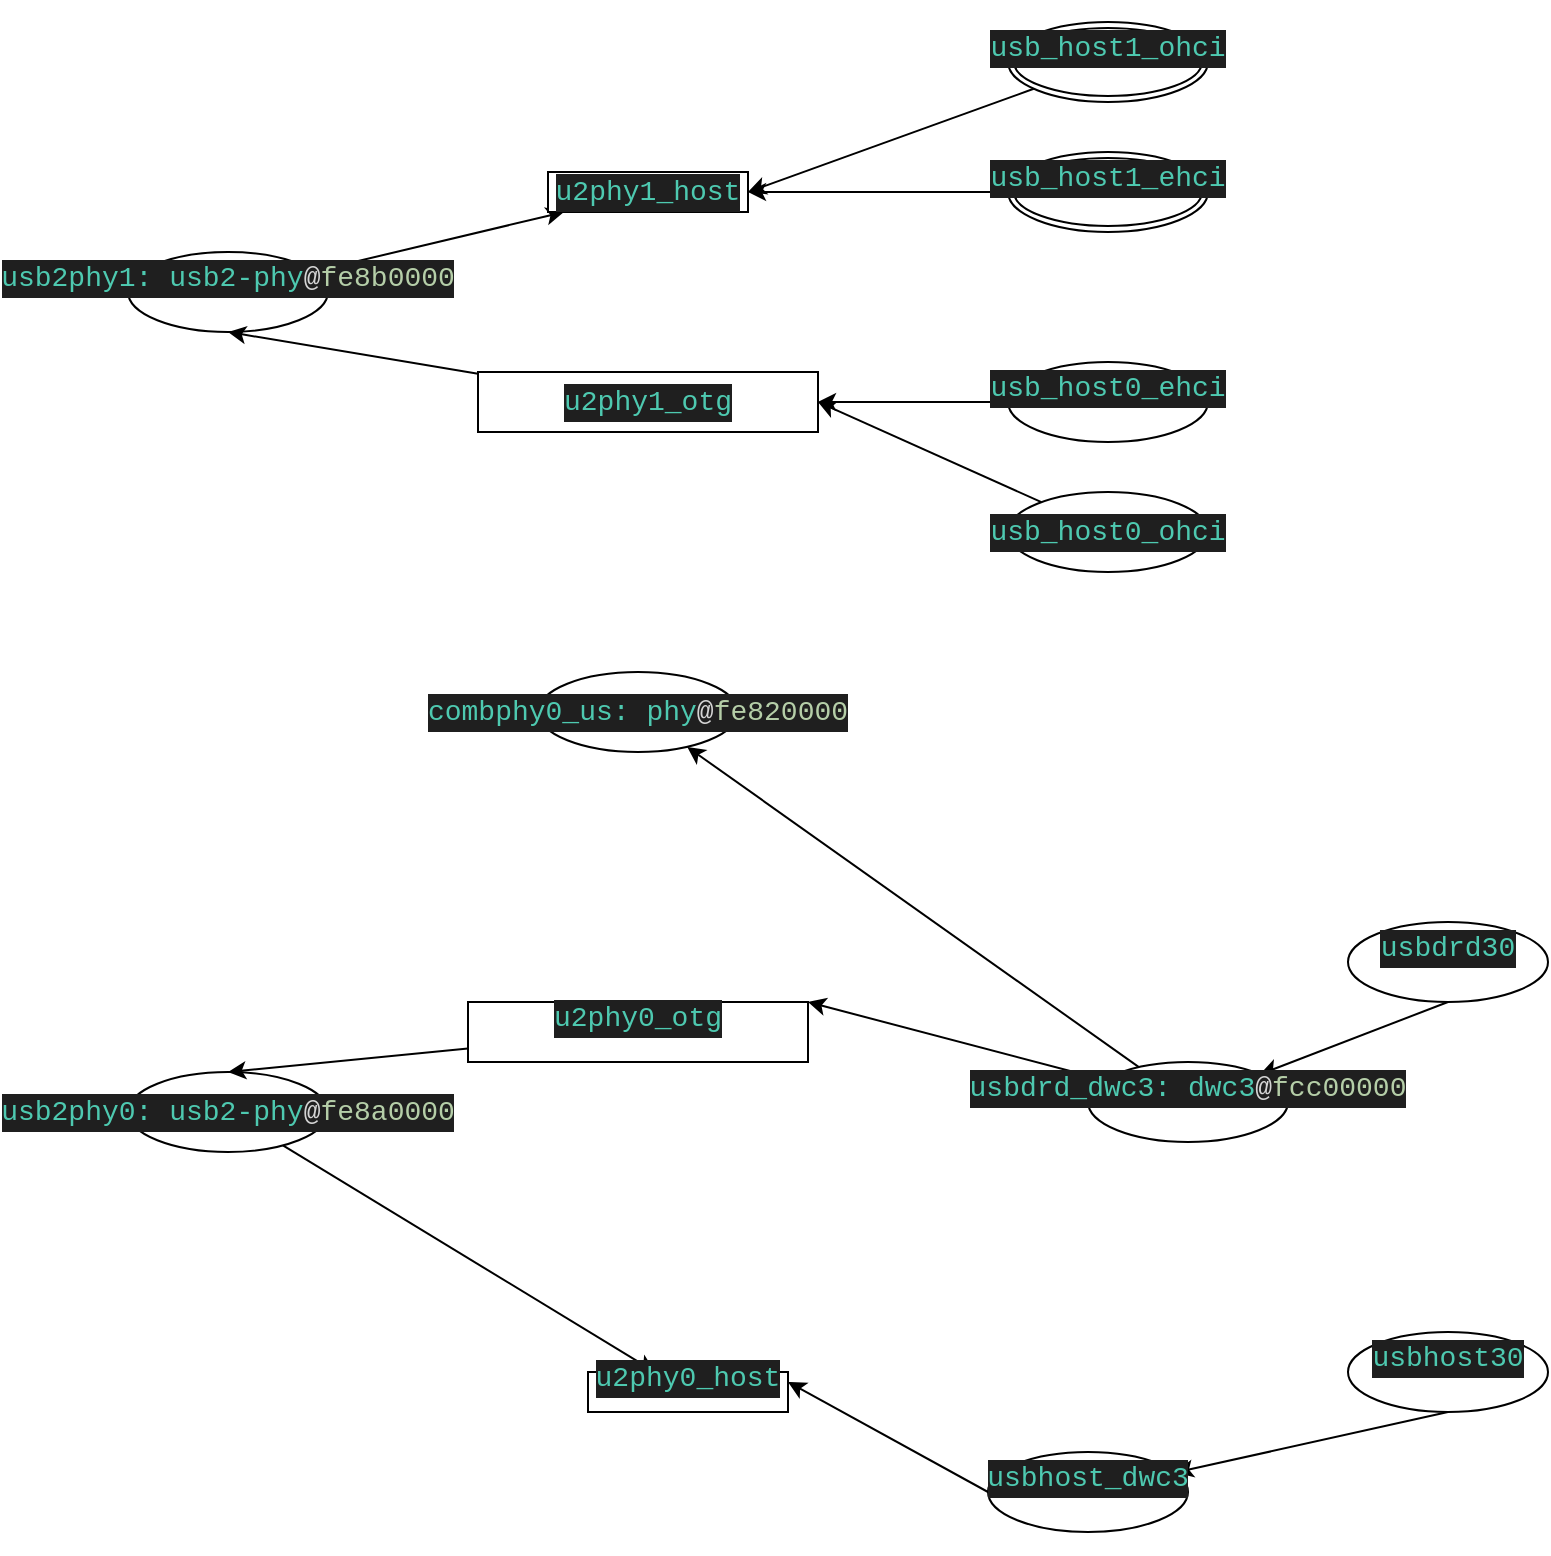 <mxfile version="24.6.3" type="github">
  <diagram name="第 1 页" id="zEXDD2FExHUsoHwwKP6a">
    <mxGraphModel dx="2414" dy="746" grid="1" gridSize="10" guides="1" tooltips="1" connect="1" arrows="1" fold="1" page="1" pageScale="1" pageWidth="980" pageHeight="1390" math="0" shadow="0">
      <root>
        <mxCell id="0" />
        <mxCell id="1" parent="0" />
        <mxCell id="-ZJLZdZ9we6RsXmH68CS-5" value="" style="rounded=0;orthogonalLoop=1;jettySize=auto;html=1;" edge="1" parent="1" source="-ZJLZdZ9we6RsXmH68CS-1" target="-ZJLZdZ9we6RsXmH68CS-4">
          <mxGeometry relative="1" as="geometry" />
        </mxCell>
        <mxCell id="-ZJLZdZ9we6RsXmH68CS-1" value="&lt;div style=&quot;color: rgb(204, 204, 204); background-color: rgb(31, 31, 31); font-family: Consolas, &amp;quot;Courier New&amp;quot;, monospace; font-size: 14px; line-height: 19px; white-space: pre;&quot;&gt;&lt;span style=&quot;color: #4ec9b0;&quot;&gt;usb2phy0:&lt;/span&gt; &lt;span style=&quot;color: #4ec9b0;&quot;&gt;usb2-phy&lt;/span&gt;&lt;span style=&quot;color: #d4d4d4;&quot;&gt;@&lt;/span&gt;&lt;span style=&quot;color: #b5cea8;&quot;&gt;fe8a0000&lt;/span&gt;&lt;/div&gt;" style="ellipse;whiteSpace=wrap;html=1;align=center;" vertex="1" parent="1">
          <mxGeometry x="10" y="605" width="100" height="40" as="geometry" />
        </mxCell>
        <mxCell id="-ZJLZdZ9we6RsXmH68CS-4" value="&#xa;&lt;div style=&quot;color: #cccccc;background-color: #1f1f1f;font-family: Consolas, &#39;Courier New&#39;, monospace;font-weight: normal;font-size: 14px;line-height: 19px;white-space: pre;&quot;&gt;&lt;div&gt;&lt;span style=&quot;color: #4ec9b0;&quot;&gt;u2phy0_host&lt;/span&gt;&lt;/div&gt;&lt;/div&gt;&#xa;&#xa;" style="whiteSpace=wrap;html=1;" vertex="1" parent="1">
          <mxGeometry x="240" y="755" width="100" height="20" as="geometry" />
        </mxCell>
        <mxCell id="-ZJLZdZ9we6RsXmH68CS-191" style="edgeStyle=none;rounded=0;orthogonalLoop=1;jettySize=auto;html=1;entryX=0.5;entryY=0;entryDx=0;entryDy=0;" edge="1" parent="1" source="-ZJLZdZ9we6RsXmH68CS-6" target="-ZJLZdZ9we6RsXmH68CS-1">
          <mxGeometry relative="1" as="geometry" />
        </mxCell>
        <mxCell id="-ZJLZdZ9we6RsXmH68CS-6" value="&#xa;&lt;div style=&quot;color: #cccccc;background-color: #1f1f1f;font-family: Consolas, &#39;Courier New&#39;, monospace;font-weight: normal;font-size: 14px;line-height: 19px;white-space: pre;&quot;&gt;&lt;div&gt;&lt;span style=&quot;color: #4ec9b0;&quot;&gt;u2phy0_otg&lt;/span&gt;&lt;/div&gt;&lt;/div&gt;&#xa;&#xa;" style="whiteSpace=wrap;html=1;" vertex="1" parent="1">
          <mxGeometry x="180" y="570" width="170" height="30" as="geometry" />
        </mxCell>
        <mxCell id="-ZJLZdZ9we6RsXmH68CS-10" value="" style="rounded=0;orthogonalLoop=1;jettySize=auto;html=1;" edge="1" parent="1" source="-ZJLZdZ9we6RsXmH68CS-11" target="-ZJLZdZ9we6RsXmH68CS-12">
          <mxGeometry relative="1" as="geometry" />
        </mxCell>
        <mxCell id="-ZJLZdZ9we6RsXmH68CS-11" value="&#xa;&lt;div style=&quot;color: #cccccc;background-color: #1f1f1f;font-family: Consolas, &#39;Courier New&#39;, monospace;font-weight: normal;font-size: 14px;line-height: 19px;white-space: pre;&quot;&gt;&lt;div&gt;&lt;span style=&quot;color: #4ec9b0;&quot;&gt;usb2phy1:&lt;/span&gt;&lt;span style=&quot;color: #cccccc;&quot;&gt; &lt;/span&gt;&lt;span style=&quot;color: #4ec9b0;&quot;&gt;usb2-phy&lt;/span&gt;&lt;span style=&quot;color: #d4d4d4;&quot;&gt;@&lt;/span&gt;&lt;span style=&quot;color: #b5cea8;&quot;&gt;fe8b0000&lt;/span&gt;&lt;/div&gt;&lt;/div&gt;&#xa;&#xa;" style="ellipse;whiteSpace=wrap;html=1;align=center;" vertex="1" parent="1">
          <mxGeometry x="10" y="195" width="100" height="40" as="geometry" />
        </mxCell>
        <mxCell id="-ZJLZdZ9we6RsXmH68CS-12" value="&lt;div style=&quot;color: rgb(204, 204, 204); background-color: rgb(31, 31, 31); font-family: Consolas, &amp;quot;Courier New&amp;quot;, monospace; font-size: 14px; line-height: 19px; white-space: pre;&quot;&gt;&lt;span style=&quot;color: #4ec9b0;&quot;&gt;u2phy1_host&lt;/span&gt;&lt;/div&gt;" style="whiteSpace=wrap;html=1;" vertex="1" parent="1">
          <mxGeometry x="220" y="155" width="100" height="20" as="geometry" />
        </mxCell>
        <mxCell id="-ZJLZdZ9we6RsXmH68CS-13" style="rounded=0;orthogonalLoop=1;jettySize=auto;html=1;entryX=0.5;entryY=1;entryDx=0;entryDy=0;" edge="1" parent="1" source="-ZJLZdZ9we6RsXmH68CS-14" target="-ZJLZdZ9we6RsXmH68CS-11">
          <mxGeometry relative="1" as="geometry" />
        </mxCell>
        <mxCell id="-ZJLZdZ9we6RsXmH68CS-14" value="&lt;div style=&quot;color: rgb(204, 204, 204); background-color: rgb(31, 31, 31); font-family: Consolas, &amp;quot;Courier New&amp;quot;, monospace; font-size: 14px; line-height: 19px; white-space: pre;&quot;&gt;&lt;span style=&quot;color: #4ec9b0;&quot;&gt;u2phy1_otg&lt;/span&gt;&lt;/div&gt;" style="whiteSpace=wrap;html=1;" vertex="1" parent="1">
          <mxGeometry x="185" y="255" width="170" height="30" as="geometry" />
        </mxCell>
        <mxCell id="-ZJLZdZ9we6RsXmH68CS-15" value="&lt;div style=&quot;color: rgb(204, 204, 204); background-color: rgb(31, 31, 31); font-family: Consolas, &amp;quot;Courier New&amp;quot;, monospace; font-size: 14px; line-height: 19px; white-space: pre;&quot;&gt;&lt;span style=&quot;color: #4ec9b0;&quot;&gt;combphy0_us:&lt;/span&gt; &lt;span style=&quot;color: #4ec9b0;&quot;&gt;phy&lt;/span&gt;&lt;span style=&quot;color: #d4d4d4;&quot;&gt;@&lt;/span&gt;&lt;span style=&quot;color: #b5cea8;&quot;&gt;fe820000&lt;/span&gt;&lt;/div&gt;" style="ellipse;whiteSpace=wrap;html=1;align=center;" vertex="1" parent="1">
          <mxGeometry x="215" y="405" width="100" height="40" as="geometry" />
        </mxCell>
        <mxCell id="-ZJLZdZ9we6RsXmH68CS-174" style="edgeStyle=orthogonalEdgeStyle;rounded=0;orthogonalLoop=1;jettySize=auto;html=1;entryX=1;entryY=0.5;entryDx=0;entryDy=0;" edge="1" parent="1" source="-ZJLZdZ9we6RsXmH68CS-16" target="-ZJLZdZ9we6RsXmH68CS-14">
          <mxGeometry relative="1" as="geometry" />
        </mxCell>
        <mxCell id="-ZJLZdZ9we6RsXmH68CS-16" value="&#xa;&lt;div style=&quot;color: #cccccc;background-color: #1f1f1f;font-family: Consolas, &#39;Courier New&#39;, monospace;font-weight: normal;font-size: 14px;line-height: 19px;white-space: pre;&quot;&gt;&lt;div&gt;&lt;span style=&quot;color: #4ec9b0;&quot;&gt;usb_host0_ehci&lt;/span&gt;&lt;/div&gt;&lt;/div&gt;&#xa;&#xa;" style="ellipse;whiteSpace=wrap;html=1;align=center;" vertex="1" parent="1">
          <mxGeometry x="450" y="250" width="100" height="40" as="geometry" />
        </mxCell>
        <mxCell id="-ZJLZdZ9we6RsXmH68CS-180" style="edgeStyle=none;rounded=0;orthogonalLoop=1;jettySize=auto;html=1;entryX=1;entryY=0.5;entryDx=0;entryDy=0;" edge="1" parent="1" source="-ZJLZdZ9we6RsXmH68CS-18" target="-ZJLZdZ9we6RsXmH68CS-14">
          <mxGeometry relative="1" as="geometry">
            <mxPoint x="350" y="270" as="targetPoint" />
          </mxGeometry>
        </mxCell>
        <mxCell id="-ZJLZdZ9we6RsXmH68CS-18" value="&lt;div style=&quot;color: rgb(204, 204, 204); background-color: rgb(31, 31, 31); font-family: Consolas, &amp;quot;Courier New&amp;quot;, monospace; font-size: 14px; line-height: 19px; white-space: pre;&quot;&gt;&lt;span style=&quot;color: #4ec9b0;&quot;&gt;usb_host0_ohci&lt;/span&gt;&lt;/div&gt;" style="ellipse;whiteSpace=wrap;html=1;align=center;" vertex="1" parent="1">
          <mxGeometry x="450" y="315" width="100" height="40" as="geometry" />
        </mxCell>
        <mxCell id="-ZJLZdZ9we6RsXmH68CS-177" style="edgeStyle=orthogonalEdgeStyle;rounded=0;orthogonalLoop=1;jettySize=auto;html=1;" edge="1" parent="1" source="-ZJLZdZ9we6RsXmH68CS-176" target="-ZJLZdZ9we6RsXmH68CS-12">
          <mxGeometry relative="1" as="geometry" />
        </mxCell>
        <mxCell id="-ZJLZdZ9we6RsXmH68CS-176" value="&#xa;&lt;div style=&quot;color: #cccccc;background-color: #1f1f1f;font-family: Consolas, &#39;Courier New&#39;, monospace;font-weight: normal;font-size: 14px;line-height: 19px;white-space: pre;&quot;&gt;&lt;div&gt;&lt;span style=&quot;color: #4ec9b0;&quot;&gt;usb_host1_ehci&lt;/span&gt;&lt;/div&gt;&lt;/div&gt;&#xa;&#xa;" style="ellipse;shape=doubleEllipse;margin=3;whiteSpace=wrap;html=1;align=center;" vertex="1" parent="1">
          <mxGeometry x="450" y="145" width="100" height="40" as="geometry" />
        </mxCell>
        <mxCell id="-ZJLZdZ9we6RsXmH68CS-179" style="edgeStyle=none;rounded=0;orthogonalLoop=1;jettySize=auto;html=1;entryX=1;entryY=0.5;entryDx=0;entryDy=0;" edge="1" parent="1" source="-ZJLZdZ9we6RsXmH68CS-178" target="-ZJLZdZ9we6RsXmH68CS-12">
          <mxGeometry relative="1" as="geometry" />
        </mxCell>
        <mxCell id="-ZJLZdZ9we6RsXmH68CS-178" value="&#xa;&lt;div style=&quot;color: #cccccc;background-color: #1f1f1f;font-family: Consolas, &#39;Courier New&#39;, monospace;font-weight: normal;font-size: 14px;line-height: 19px;white-space: pre;&quot;&gt;&lt;div&gt;&lt;span style=&quot;color: #4ec9b0;&quot;&gt;usb_host1_ohci&lt;/span&gt;&lt;/div&gt;&lt;/div&gt;&#xa;&#xa;" style="ellipse;shape=doubleEllipse;margin=3;whiteSpace=wrap;html=1;align=center;" vertex="1" parent="1">
          <mxGeometry x="450" y="80" width="100" height="40" as="geometry" />
        </mxCell>
        <mxCell id="-ZJLZdZ9we6RsXmH68CS-186" style="edgeStyle=none;rounded=0;orthogonalLoop=1;jettySize=auto;html=1;exitX=0.5;exitY=1;exitDx=0;exitDy=0;" edge="1" parent="1" source="-ZJLZdZ9we6RsXmH68CS-182" target="-ZJLZdZ9we6RsXmH68CS-183">
          <mxGeometry relative="1" as="geometry" />
        </mxCell>
        <mxCell id="-ZJLZdZ9we6RsXmH68CS-182" value="&#xa;&lt;div style=&quot;color: #cccccc;background-color: #1f1f1f;font-family: Consolas, &#39;Courier New&#39;, monospace;font-weight: normal;font-size: 14px;line-height: 19px;white-space: pre;&quot;&gt;&lt;div&gt;&lt;span style=&quot;color: #4ec9b0;&quot;&gt;usbdrd30&lt;/span&gt;&lt;/div&gt;&lt;/div&gt;&#xa;&#xa;" style="ellipse;whiteSpace=wrap;html=1;align=center;" vertex="1" parent="1">
          <mxGeometry x="620" y="530" width="100" height="40" as="geometry" />
        </mxCell>
        <mxCell id="-ZJLZdZ9we6RsXmH68CS-184" style="edgeStyle=none;rounded=0;orthogonalLoop=1;jettySize=auto;html=1;entryX=1;entryY=0;entryDx=0;entryDy=0;" edge="1" parent="1" source="-ZJLZdZ9we6RsXmH68CS-183" target="-ZJLZdZ9we6RsXmH68CS-6">
          <mxGeometry relative="1" as="geometry" />
        </mxCell>
        <mxCell id="-ZJLZdZ9we6RsXmH68CS-185" style="edgeStyle=none;rounded=0;orthogonalLoop=1;jettySize=auto;html=1;" edge="1" parent="1" source="-ZJLZdZ9we6RsXmH68CS-183" target="-ZJLZdZ9we6RsXmH68CS-15">
          <mxGeometry relative="1" as="geometry" />
        </mxCell>
        <mxCell id="-ZJLZdZ9we6RsXmH68CS-183" value="&#xa;&lt;div style=&quot;color: #cccccc;background-color: #1f1f1f;font-family: Consolas, &#39;Courier New&#39;, monospace;font-weight: normal;font-size: 14px;line-height: 19px;white-space: pre;&quot;&gt;&lt;div&gt;&lt;span style=&quot;color: #4ec9b0;&quot;&gt;usbdrd_dwc3:&lt;/span&gt;&lt;span style=&quot;color: #cccccc;&quot;&gt; &lt;/span&gt;&lt;span style=&quot;color: #4ec9b0;&quot;&gt;dwc3&lt;/span&gt;&lt;span style=&quot;color: #d4d4d4;&quot;&gt;@&lt;/span&gt;&lt;span style=&quot;color: #b5cea8;&quot;&gt;fcc00000&lt;/span&gt;&lt;/div&gt;&lt;/div&gt;&#xa;&#xa;" style="ellipse;whiteSpace=wrap;html=1;align=center;" vertex="1" parent="1">
          <mxGeometry x="490" y="600" width="100" height="40" as="geometry" />
        </mxCell>
        <mxCell id="-ZJLZdZ9we6RsXmH68CS-190" style="edgeStyle=none;rounded=0;orthogonalLoop=1;jettySize=auto;html=1;exitX=0.5;exitY=1;exitDx=0;exitDy=0;" edge="1" parent="1" source="-ZJLZdZ9we6RsXmH68CS-187" target="-ZJLZdZ9we6RsXmH68CS-188">
          <mxGeometry relative="1" as="geometry" />
        </mxCell>
        <mxCell id="-ZJLZdZ9we6RsXmH68CS-187" value="&#xa;&lt;div style=&quot;color: #cccccc;background-color: #1f1f1f;font-family: Consolas, &#39;Courier New&#39;, monospace;font-weight: normal;font-size: 14px;line-height: 19px;white-space: pre;&quot;&gt;&lt;div&gt;&lt;span style=&quot;color: #4ec9b0;&quot;&gt;usbhost30&lt;/span&gt;&lt;/div&gt;&lt;/div&gt;&#xa;&#xa;" style="ellipse;whiteSpace=wrap;html=1;align=center;" vertex="1" parent="1">
          <mxGeometry x="620" y="735" width="100" height="40" as="geometry" />
        </mxCell>
        <mxCell id="-ZJLZdZ9we6RsXmH68CS-192" style="edgeStyle=none;rounded=0;orthogonalLoop=1;jettySize=auto;html=1;exitX=0;exitY=0.5;exitDx=0;exitDy=0;entryX=1;entryY=0.25;entryDx=0;entryDy=0;" edge="1" parent="1" source="-ZJLZdZ9we6RsXmH68CS-188" target="-ZJLZdZ9we6RsXmH68CS-4">
          <mxGeometry relative="1" as="geometry" />
        </mxCell>
        <mxCell id="-ZJLZdZ9we6RsXmH68CS-188" value="&#xa;&lt;div style=&quot;color: #cccccc;background-color: #1f1f1f;font-family: Consolas, &#39;Courier New&#39;, monospace;font-weight: normal;font-size: 14px;line-height: 19px;white-space: pre;&quot;&gt;&lt;div&gt;&lt;span style=&quot;color: #4ec9b0;&quot;&gt;usbhost_dwc3&lt;/span&gt;&lt;/div&gt;&lt;/div&gt;&#xa;&#xa;" style="ellipse;whiteSpace=wrap;html=1;align=center;" vertex="1" parent="1">
          <mxGeometry x="440" y="795" width="100" height="40" as="geometry" />
        </mxCell>
      </root>
    </mxGraphModel>
  </diagram>
</mxfile>
